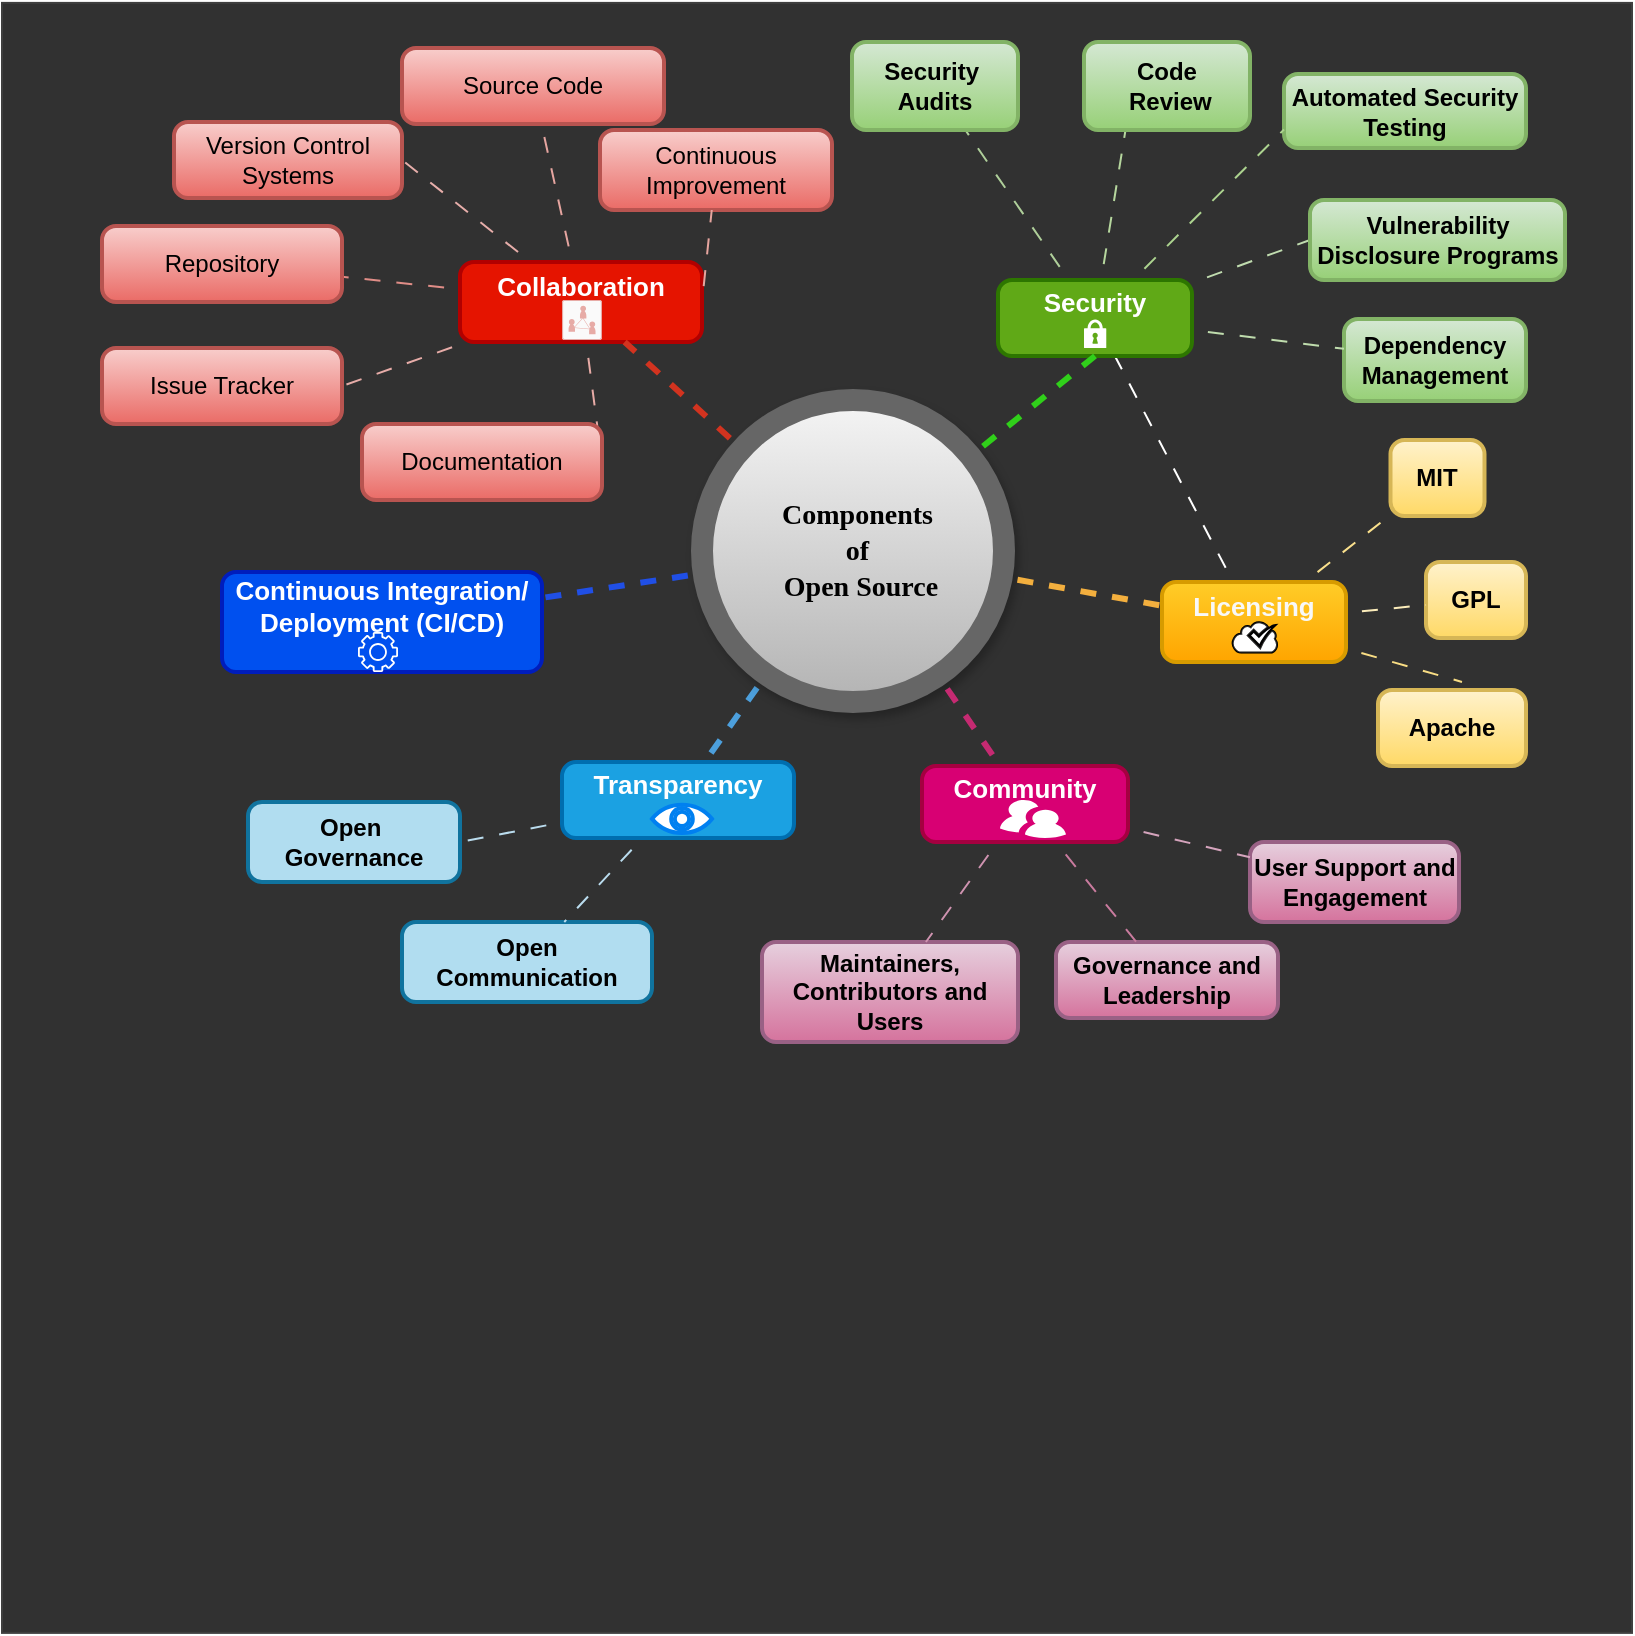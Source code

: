 <mxfile version="24.7.5">
  <diagram name="Page-1" id="rmphEHnoWBvl_5dTa9J4">
    <mxGraphModel dx="954" dy="643" grid="1" gridSize="10" guides="1" tooltips="1" connect="1" arrows="1" fold="1" page="1" pageScale="1" pageWidth="850" pageHeight="1100" math="0" shadow="0">
      <root>
        <mxCell id="0" />
        <mxCell id="1" parent="0" />
        <mxCell id="TN7xql7lLdcz_LLdnoFs-109" value="" style="whiteSpace=wrap;html=1;aspect=fixed;fontFamily=Helvetica;fontSize=11;fontColor=default;labelBackgroundColor=default;strokeColor=#3f3f3f;fillColor=#313131;fontStyle=1" vertex="1" parent="1">
          <mxGeometry x="10" y="30.45" width="815" height="815" as="geometry" />
        </mxCell>
        <mxCell id="TN7xql7lLdcz_LLdnoFs-100" value="" style="edgeStyle=none;shape=connector;rounded=1;orthogonalLoop=1;jettySize=auto;html=1;strokeColor=#204fe6;align=center;verticalAlign=middle;fontFamily=Helvetica;fontSize=11;fontColor=default;labelBackgroundColor=default;endArrow=none;flowAnimation=1;strokeWidth=3;" edge="1" parent="1" source="2" target="TN7xql7lLdcz_LLdnoFs-98">
          <mxGeometry relative="1" as="geometry" />
        </mxCell>
        <mxCell id="TN7xql7lLdcz_LLdnoFs-112" style="edgeStyle=none;shape=connector;rounded=1;orthogonalLoop=1;jettySize=auto;html=1;strokeColor=#4c9fdc;align=center;verticalAlign=middle;fontFamily=Helvetica;fontSize=11;fontColor=default;labelBackgroundColor=default;endArrow=none;flowAnimation=1;strokeWidth=3;" edge="1" parent="1" source="2" target="11">
          <mxGeometry relative="1" as="geometry" />
        </mxCell>
        <mxCell id="2" value="&lt;font face=&quot;Verdana&quot;&gt;Components&amp;nbsp;&lt;br&gt;of&amp;nbsp;&lt;br&gt;&lt;/font&gt;&lt;div&gt;&lt;font face=&quot;Verdana&quot;&gt;Open Source&lt;/font&gt;&lt;/div&gt;&lt;div&gt;&lt;font face=&quot;Verdana&quot;&gt;&lt;br&gt;&lt;/font&gt;&lt;/div&gt;" style="ellipse;aspect=fixed;strokeWidth=11;whiteSpace=wrap;fontStyle=1;fillColor=#f5f5f5;shadow=1;strokeColor=#666666;gradientColor=#b3b3b3;fontSize=14;labelBorderColor=none;html=1;portConstraintRotation=0;movableLabel=1;cloneable=0;" parent="1" vertex="1">
          <mxGeometry x="360" y="229" width="151" height="151" as="geometry">
            <mxPoint x="4" y="8" as="offset" />
          </mxGeometry>
        </mxCell>
        <mxCell id="TN7xql7lLdcz_LLdnoFs-62" style="edgeStyle=none;shape=connector;rounded=1;orthogonalLoop=1;jettySize=auto;html=1;strokeColor=#f9dd84;align=center;verticalAlign=middle;fontFamily=Helvetica;fontSize=11;fontColor=default;labelBackgroundColor=default;endArrow=none;flowAnimation=1;" edge="1" parent="1" source="3">
          <mxGeometry relative="1" as="geometry">
            <mxPoint x="740" y="370" as="targetPoint" />
          </mxGeometry>
        </mxCell>
        <mxCell id="TN7xql7lLdcz_LLdnoFs-118" value="" style="edgeStyle=none;shape=connector;rounded=1;orthogonalLoop=1;jettySize=auto;html=1;strokeColor=#FFFFFF;align=center;verticalAlign=middle;fontFamily=Helvetica;fontSize=11;fontColor=default;labelBackgroundColor=default;endArrow=none;flowAnimation=1;" edge="1" parent="1" source="3" target="18">
          <mxGeometry relative="1" as="geometry" />
        </mxCell>
        <mxCell id="3" value="Licensing&#xa;" style="rounded=1;absoluteArcSize=1;arcSize=14;whiteSpace=wrap;strokeWidth=2;fillColor=#ffcd28;strokeColor=#d79b00;labelBorderColor=none;gradientColor=#ffa500;fontColor=#f8f8f8;fontStyle=1;fontSize=13;" parent="1" vertex="1">
          <mxGeometry x="590" y="320" width="92" height="40" as="geometry" />
        </mxCell>
        <mxCell id="4" value="GPL" style="rounded=1;absoluteArcSize=1;arcSize=14;whiteSpace=wrap;strokeWidth=2;fillColor=#fff2cc;strokeColor=#d6b656;gradientColor=#ffd966;fontStyle=1" parent="1" vertex="1">
          <mxGeometry x="722" y="310" width="50" height="38" as="geometry" />
        </mxCell>
        <mxCell id="5" value="MIT" style="rounded=1;absoluteArcSize=1;arcSize=14;whiteSpace=wrap;strokeWidth=2;fillColor=#fff2cc;strokeColor=#d6b656;gradientColor=#ffd966;fontStyle=1" parent="1" vertex="1">
          <mxGeometry x="704.25" y="249" width="47" height="38" as="geometry" />
        </mxCell>
        <mxCell id="6" value="Apache" style="rounded=1;absoluteArcSize=1;arcSize=14;whiteSpace=wrap;strokeWidth=2;fillColor=#fff2cc;gradientColor=#ffd966;strokeColor=#d6b656;fontStyle=1" parent="1" vertex="1">
          <mxGeometry x="698" y="374" width="74" height="38" as="geometry" />
        </mxCell>
        <mxCell id="7" value="Community&#xa;" style="rounded=1;absoluteArcSize=1;arcSize=14;whiteSpace=wrap;strokeWidth=2;fillColor=#d80073;fontColor=#ffffff;strokeColor=#A50040;fontStyle=1;fontSize=13;" parent="1" vertex="1">
          <mxGeometry x="470" y="412" width="103" height="38" as="geometry" />
        </mxCell>
        <mxCell id="8" value="Governance and Leadership" style="rounded=1;absoluteArcSize=1;arcSize=14;whiteSpace=wrap;strokeWidth=2;fillColor=#e6d0de;gradientColor=#d5739d;strokeColor=#996185;fontStyle=1" parent="1" vertex="1">
          <mxGeometry x="537" y="500" width="111" height="38" as="geometry" />
        </mxCell>
        <mxCell id="9" value="User Support and Engagement" style="rounded=1;absoluteArcSize=1;arcSize=14;whiteSpace=wrap;strokeWidth=2;fillColor=#e6d0de;gradientColor=#d5739d;strokeColor=#996185;fontStyle=1" parent="1" vertex="1">
          <mxGeometry x="634" y="450" width="104.5" height="40" as="geometry" />
        </mxCell>
        <mxCell id="10" value="Maintainers, Contributors and &#xa;Users" style="rounded=1;absoluteArcSize=1;arcSize=14;whiteSpace=wrap;strokeWidth=2;fillColor=#e6d0de;strokeColor=#996185;gradientColor=#d5739d;fontStyle=1" parent="1" vertex="1">
          <mxGeometry x="390" y="500" width="128" height="50" as="geometry" />
        </mxCell>
        <mxCell id="11" value="Transparency&#xa;" style="rounded=1;absoluteArcSize=1;arcSize=14;whiteSpace=wrap;strokeWidth=2;fillColor=#1ba1e2;fontColor=#ffffff;strokeColor=#006EAF;fontStyle=1;fontSize=13;" parent="1" vertex="1">
          <mxGeometry x="290" y="410" width="116" height="38" as="geometry" />
        </mxCell>
        <mxCell id="12" value="Open Communication" style="rounded=1;absoluteArcSize=1;arcSize=14;whiteSpace=wrap;strokeWidth=2;fillColor=#b1ddf0;strokeColor=#10739e;fontStyle=1" parent="1" vertex="1">
          <mxGeometry x="210" y="490" width="125" height="40" as="geometry" />
        </mxCell>
        <mxCell id="13" value="Open &#xa;Governance" style="rounded=1;absoluteArcSize=1;arcSize=14;whiteSpace=wrap;strokeWidth=2;fillColor=#b1ddf0;strokeColor=#10739e;fontStyle=1" parent="1" vertex="1">
          <mxGeometry x="133" y="430" width="106" height="40" as="geometry" />
        </mxCell>
        <mxCell id="TN7xql7lLdcz_LLdnoFs-85" value="" style="edgeStyle=none;shape=connector;rounded=1;orthogonalLoop=1;jettySize=auto;html=1;strokeColor=#e08d87;align=center;verticalAlign=middle;fontFamily=Helvetica;fontSize=11;fontColor=default;labelBackgroundColor=default;endArrow=none;flowAnimation=1;" edge="1" parent="1" source="14" target="17">
          <mxGeometry relative="1" as="geometry" />
        </mxCell>
        <mxCell id="TN7xql7lLdcz_LLdnoFs-86" style="edgeStyle=none;shape=connector;rounded=1;orthogonalLoop=1;jettySize=auto;html=1;entryX=1;entryY=0.5;entryDx=0;entryDy=0;strokeColor=#e7aeaa;align=center;verticalAlign=middle;fontFamily=Helvetica;fontSize=11;fontColor=default;labelBackgroundColor=default;endArrow=none;flowAnimation=1;" edge="1" parent="1" source="14" target="15">
          <mxGeometry relative="1" as="geometry" />
        </mxCell>
        <mxCell id="TN7xql7lLdcz_LLdnoFs-104" style="edgeStyle=none;shape=connector;rounded=1;orthogonalLoop=1;jettySize=auto;html=1;entryX=1;entryY=0.5;entryDx=0;entryDy=0;strokeColor=#e7aca8;align=center;verticalAlign=middle;fontFamily=Helvetica;fontSize=11;fontColor=default;labelBackgroundColor=default;endArrow=none;flowAnimation=1;" edge="1" parent="1" source="14" target="TN7xql7lLdcz_LLdnoFs-103">
          <mxGeometry relative="1" as="geometry" />
        </mxCell>
        <mxCell id="TN7xql7lLdcz_LLdnoFs-105" style="edgeStyle=none;shape=connector;rounded=1;orthogonalLoop=1;jettySize=auto;html=1;strokeColor=#e7aba6;align=center;verticalAlign=middle;fontFamily=Helvetica;fontSize=11;fontColor=default;labelBackgroundColor=default;endArrow=none;flowAnimation=1;entryX=1;entryY=0.5;entryDx=0;entryDy=0;" edge="1" parent="1" source="14" target="TN7xql7lLdcz_LLdnoFs-106">
          <mxGeometry relative="1" as="geometry">
            <mxPoint x="100" y="320" as="targetPoint" />
          </mxGeometry>
        </mxCell>
        <mxCell id="14" value="Collaboration&#xa;" style="rounded=1;absoluteArcSize=1;arcSize=14;whiteSpace=wrap;strokeWidth=2;fillColor=#e51400;fontColor=#ffffff;strokeColor=#B20000;fontStyle=1;fontSize=13;" parent="1" vertex="1">
          <mxGeometry x="239" y="160" width="121" height="40" as="geometry" />
        </mxCell>
        <mxCell id="TN7xql7lLdcz_LLdnoFs-107" style="edgeStyle=none;shape=connector;rounded=1;orthogonalLoop=1;jettySize=auto;html=1;exitX=0.75;exitY=0;exitDx=0;exitDy=0;strokeColor=default;align=center;verticalAlign=middle;fontFamily=Helvetica;fontSize=11;fontColor=default;labelBackgroundColor=default;endArrow=none;flowAnimation=1;" edge="1" parent="1" source="15">
          <mxGeometry relative="1" as="geometry">
            <mxPoint x="127" y="120" as="targetPoint" />
          </mxGeometry>
        </mxCell>
        <mxCell id="15" value="Version Control Systems" style="rounded=1;absoluteArcSize=1;arcSize=14;whiteSpace=wrap;strokeWidth=2;fillColor=#f8cecc;strokeColor=#b85450;gradientColor=#ea6b66;" parent="1" vertex="1">
          <mxGeometry x="96" y="90" width="114" height="38" as="geometry" />
        </mxCell>
        <mxCell id="16" value="Source Code" style="rounded=1;absoluteArcSize=1;arcSize=14;whiteSpace=wrap;strokeWidth=2;fillColor=#f8cecc;strokeColor=#b85450;gradientColor=#ea6b66;" parent="1" vertex="1">
          <mxGeometry x="210" y="53" width="131" height="38" as="geometry" />
        </mxCell>
        <mxCell id="17" value="Repository" style="rounded=1;absoluteArcSize=1;arcSize=14;whiteSpace=wrap;strokeWidth=2;fillColor=#f8cecc;strokeColor=#b85450;gradientColor=#ea6b66;" parent="1" vertex="1">
          <mxGeometry x="60" y="142" width="120" height="38" as="geometry" />
        </mxCell>
        <mxCell id="TN7xql7lLdcz_LLdnoFs-55" value="" style="edgeStyle=none;shape=connector;rounded=1;orthogonalLoop=1;jettySize=auto;html=1;strokeColor=#afcf9a;align=center;verticalAlign=middle;fontFamily=Helvetica;fontSize=11;fontColor=default;labelBackgroundColor=default;endArrow=none;flowAnimation=1;" edge="1" parent="1" source="18" target="TN7xql7lLdcz_LLdnoFs-40">
          <mxGeometry relative="1" as="geometry" />
        </mxCell>
        <mxCell id="TN7xql7lLdcz_LLdnoFs-56" style="edgeStyle=none;shape=connector;rounded=1;orthogonalLoop=1;jettySize=auto;html=1;entryX=0.25;entryY=1;entryDx=0;entryDy=0;strokeColor=#b6d79e;align=center;verticalAlign=middle;fontFamily=Helvetica;fontSize=11;fontColor=default;labelBackgroundColor=default;endArrow=none;flowAnimation=1;" edge="1" parent="1" source="18" target="TN7xql7lLdcz_LLdnoFs-47">
          <mxGeometry relative="1" as="geometry" />
        </mxCell>
        <mxCell id="TN7xql7lLdcz_LLdnoFs-59" style="edgeStyle=none;shape=connector;rounded=1;orthogonalLoop=1;jettySize=auto;html=1;entryX=0;entryY=0.5;entryDx=0;entryDy=0;strokeColor=#c0dcaf;align=center;verticalAlign=middle;fontFamily=Helvetica;fontSize=11;fontColor=default;labelBackgroundColor=default;endArrow=none;flowAnimation=1;" edge="1" parent="1" source="18" target="TN7xql7lLdcz_LLdnoFs-58">
          <mxGeometry relative="1" as="geometry" />
        </mxCell>
        <mxCell id="18" value="Security&#xa;" style="rounded=1;absoluteArcSize=1;arcSize=14;whiteSpace=wrap;strokeWidth=2;fontStyle=1;fillColor=#60a917;strokeColor=#2D7600;fontColor=#ffffff;fontSize=13;" parent="1" vertex="1">
          <mxGeometry x="508" y="169" width="97" height="38" as="geometry" />
        </mxCell>
        <mxCell id="19" value="Continuous Improvement" style="rounded=1;absoluteArcSize=1;arcSize=14;whiteSpace=wrap;strokeWidth=2;fillColor=#f8cecc;strokeColor=#b85450;gradientColor=#ea6b66;" parent="1" vertex="1">
          <mxGeometry x="309" y="94" width="116" height="40" as="geometry" />
        </mxCell>
        <mxCell id="20" value="Dependency Management" style="rounded=1;absoluteArcSize=1;arcSize=14;whiteSpace=wrap;strokeWidth=2;fillColor=#d5e8d4;strokeColor=#82b366;gradientColor=#97d077;fontStyle=1" parent="1" vertex="1">
          <mxGeometry x="681" y="188.5" width="91" height="41" as="geometry" />
        </mxCell>
        <mxCell id="21" style="endArrow=none;flowAnimation=1;rounded=1;align=center;verticalAlign=middle;fontFamily=Helvetica;fontSize=11;fontColor=default;labelBackgroundColor=default;strokeColor=#f3af3e;strokeWidth=3;" parent="1" source="2" target="3" edge="1">
          <mxGeometry relative="1" as="geometry" />
        </mxCell>
        <mxCell id="22" style="endArrow=none;flowAnimation=1;fontStyle=1;strokeColor=#c62a72;strokeWidth=3;" parent="1" source="2" edge="1">
          <mxGeometry relative="1" as="geometry">
            <mxPoint x="509" y="412" as="targetPoint" />
          </mxGeometry>
        </mxCell>
        <mxCell id="24" style="endArrow=none;flowAnimation=1;strokeColor=#d2331f;strokeWidth=3;" parent="1" source="2" target="14" edge="1">
          <mxGeometry relative="1" as="geometry" />
        </mxCell>
        <mxCell id="25" style="endArrow=none;rounded=1;strokeColor=#30d01a;align=center;verticalAlign=middle;fontFamily=Helvetica;fontSize=11;fontColor=default;labelBackgroundColor=default;flowAnimation=1;entryX=0.5;entryY=1;entryDx=0;entryDy=0;strokeWidth=3;" parent="1" source="2" target="18" edge="1">
          <mxGeometry relative="1" as="geometry" />
        </mxCell>
        <mxCell id="26" style="endArrow=none;rounded=1;strokeColor=#fcedbb;align=center;verticalAlign=middle;fontFamily=Helvetica;fontSize=11;fontColor=default;labelBackgroundColor=default;flowAnimation=1;" parent="1" source="3" target="4" edge="1">
          <mxGeometry relative="1" as="geometry" />
        </mxCell>
        <mxCell id="27" style="endArrow=none;rounded=1;strokeColor=#fae08c;align=center;verticalAlign=middle;fontFamily=Helvetica;fontSize=11;fontColor=default;labelBackgroundColor=default;flowAnimation=1;" parent="1" source="3" target="5" edge="1">
          <mxGeometry relative="1" as="geometry" />
        </mxCell>
        <mxCell id="29" style="endArrow=none;flowAnimation=1;strokeColor=#c97b9e;" parent="1" source="7" target="8" edge="1">
          <mxGeometry relative="1" as="geometry" />
        </mxCell>
        <mxCell id="30" style="endArrow=none;flowAnimation=1;strokeColor=#d5a4bd;" parent="1" source="7" target="9" edge="1">
          <mxGeometry relative="1" as="geometry" />
        </mxCell>
        <mxCell id="31" style="endArrow=none;flowAnimation=1;strokeColor=#cf93b0;" parent="1" source="7" target="10" edge="1">
          <mxGeometry relative="1" as="geometry" />
        </mxCell>
        <mxCell id="32" style="endArrow=none;rounded=1;strokeColor=#badcee;align=center;verticalAlign=middle;fontFamily=Helvetica;fontSize=11;fontColor=default;labelBackgroundColor=default;flowAnimation=1;" parent="1" source="11" target="12" edge="1">
          <mxGeometry relative="1" as="geometry" />
        </mxCell>
        <mxCell id="33" style="endArrow=none;rounded=1;strokeColor=#badcee;align=center;verticalAlign=middle;fontFamily=Helvetica;fontSize=11;fontColor=default;labelBackgroundColor=default;flowAnimation=1;entryX=1;entryY=0.5;entryDx=0;entryDy=0;" parent="1" source="11" target="13" edge="1">
          <mxGeometry relative="1" as="geometry">
            <mxPoint x="174" y="411.963" as="targetPoint" />
          </mxGeometry>
        </mxCell>
        <mxCell id="35" style="endArrow=none;rounded=1;strokeColor=#e6a5a0;align=center;verticalAlign=middle;fontFamily=Helvetica;fontSize=11;fontColor=default;labelBackgroundColor=default;flowAnimation=1;" parent="1" source="14" target="16" edge="1">
          <mxGeometry relative="1" as="geometry" />
        </mxCell>
        <mxCell id="37" style="endArrow=none;exitX=1;exitY=0.5;exitDx=0;exitDy=0;rounded=1;strokeColor=#e6a59f;align=center;verticalAlign=middle;fontFamily=Helvetica;fontSize=11;fontColor=default;labelBackgroundColor=default;flowAnimation=1;" parent="1" source="14" target="19" edge="1">
          <mxGeometry relative="1" as="geometry" />
        </mxCell>
        <mxCell id="38" style="endArrow=none;rounded=1;strokeColor=#bfdcad;align=center;verticalAlign=middle;fontFamily=Helvetica;fontSize=11;fontColor=default;labelBackgroundColor=default;flowAnimation=1;" parent="1" source="18" target="20" edge="1">
          <mxGeometry relative="1" as="geometry" />
        </mxCell>
        <mxCell id="TN7xql7lLdcz_LLdnoFs-40" value="Security &#xa;Audits" style="rounded=1;absoluteArcSize=1;arcSize=14;whiteSpace=wrap;strokeWidth=2;fillColor=#d5e8d4;strokeColor=#82b366;gradientColor=#97d077;fontStyle=1" vertex="1" parent="1">
          <mxGeometry x="435" y="50" width="83" height="44" as="geometry" />
        </mxCell>
        <mxCell id="TN7xql7lLdcz_LLdnoFs-47" value="Code&#xa; Review" style="rounded=1;absoluteArcSize=1;arcSize=14;whiteSpace=wrap;strokeWidth=2;fillColor=#d5e8d4;strokeColor=#82b366;gradientColor=#97d077;fontStyle=1" vertex="1" parent="1">
          <mxGeometry x="551" y="50" width="83" height="44" as="geometry" />
        </mxCell>
        <mxCell id="TN7xql7lLdcz_LLdnoFs-58" value="Vulnerability Disclosure Programs" style="rounded=1;absoluteArcSize=1;arcSize=14;whiteSpace=wrap;strokeWidth=2;fillColor=#d5e8d4;strokeColor=#82b366;gradientColor=#97d077;fontStyle=1" vertex="1" parent="1">
          <mxGeometry x="664" y="129" width="127.5" height="40" as="geometry" />
        </mxCell>
        <mxCell id="TN7xql7lLdcz_LLdnoFs-60" value="Automated Security Testing" style="rounded=1;absoluteArcSize=1;arcSize=14;whiteSpace=wrap;strokeWidth=2;fillColor=#d5e8d4;strokeColor=#82b366;gradientColor=#97d077;fontStyle=1" vertex="1" parent="1">
          <mxGeometry x="651" y="66" width="121" height="37" as="geometry" />
        </mxCell>
        <mxCell id="TN7xql7lLdcz_LLdnoFs-65" value="" style="sketch=0;html=1;aspect=fixed;strokeColor=none;shadow=0;fillColor=#FFFFFF;verticalAlign=top;labelPosition=center;verticalLabelPosition=bottom;shape=mxgraph.gcp2.lock;fontFamily=Helvetica;fontSize=11;fontColor=default;labelBackgroundColor=default;" vertex="1" parent="1">
          <mxGeometry x="551" y="188.72" width="11.14" height="14.28" as="geometry" />
        </mxCell>
        <mxCell id="TN7xql7lLdcz_LLdnoFs-79" value="" style="sketch=0;html=1;aspect=fixed;shadow=0;verticalAlign=top;labelPosition=center;verticalLabelPosition=bottom;shape=mxgraph.gcp2.cloud_checkmark;fontFamily=Helvetica;fontSize=11;labelBackgroundColor=default;" vertex="1" parent="1">
          <mxGeometry x="625" y="339.9" width="23" height="15.41" as="geometry" />
        </mxCell>
        <mxCell id="TN7xql7lLdcz_LLdnoFs-80" value="" style="verticalLabelPosition=bottom;sketch=0;html=1;fillColor=#FFFFFF;strokeColor=none;verticalAlign=top;pointerEvents=1;align=center;shape=mxgraph.cisco_safe.people_places_things_icons.icon9;fontFamily=Helvetica;fontSize=11;fontColor=default;labelBackgroundColor=default;" vertex="1" parent="1">
          <mxGeometry x="509" y="429" width="33" height="19" as="geometry" />
        </mxCell>
        <mxCell id="TN7xql7lLdcz_LLdnoFs-81" value="" style="html=1;verticalLabelPosition=bottom;align=center;labelBackgroundColor=#ffffff;verticalAlign=top;strokeWidth=2;strokeColor=#0080F0;shadow=0;dashed=0;shape=mxgraph.ios7.icons.eye;fontFamily=Helvetica;fontSize=11;fontColor=default;" vertex="1" parent="1">
          <mxGeometry x="335" y="431.4" width="30" height="14.1" as="geometry" />
        </mxCell>
        <mxCell id="TN7xql7lLdcz_LLdnoFs-98" value="Continuous Integration/ Deployment (CI/CD)&#xa;" style="rounded=1;absoluteArcSize=1;arcSize=14;whiteSpace=wrap;strokeWidth=2;fillColor=#0050ef;fontColor=#ffffff;strokeColor=#001DBC;fontSize=13;fontStyle=1" vertex="1" parent="1">
          <mxGeometry x="120" y="315" width="160" height="50" as="geometry" />
        </mxCell>
        <mxCell id="TN7xql7lLdcz_LLdnoFs-102" value="" style="sketch=0;points=[[0.015,0.015,0],[0.985,0.015,0],[0.985,0.985,0],[0.015,0.985,0],[0.25,0,0],[0.5,0,0],[0.75,0,0],[1,0.25,0],[1,0.5,0],[1,0.75,0],[0.75,1,0],[0.5,1,0],[0.25,1,0],[0,0.75,0],[0,0.5,0],[0,0.25,0]];verticalLabelPosition=bottom;html=1;verticalAlign=top;aspect=fixed;align=center;pointerEvents=1;shape=mxgraph.cisco19.rect;prIcon=multipoint_meeting_server;fillColor=#FAFAFA;strokeColor=#e7aba6;fontFamily=Helvetica;fontSize=11;fontColor=default;labelBackgroundColor=default;" vertex="1" parent="1">
          <mxGeometry x="290" y="179" width="20" height="20" as="geometry" />
        </mxCell>
        <mxCell id="TN7xql7lLdcz_LLdnoFs-103" value="Issue Tracker" style="rounded=1;absoluteArcSize=1;arcSize=14;whiteSpace=wrap;strokeWidth=2;fillColor=#f8cecc;strokeColor=#b85450;gradientColor=#ea6b66;" vertex="1" parent="1">
          <mxGeometry x="60" y="203" width="120" height="38" as="geometry" />
        </mxCell>
        <mxCell id="TN7xql7lLdcz_LLdnoFs-106" value="Documentation" style="rounded=1;absoluteArcSize=1;arcSize=14;whiteSpace=wrap;strokeWidth=2;fillColor=#f8cecc;strokeColor=#b85450;gradientColor=#ea6b66;" vertex="1" parent="1">
          <mxGeometry x="190" y="241" width="120" height="38" as="geometry" />
        </mxCell>
        <mxCell id="TN7xql7lLdcz_LLdnoFs-108" style="edgeStyle=none;shape=connector;rounded=1;orthogonalLoop=1;jettySize=auto;html=1;entryX=0;entryY=0.75;entryDx=0;entryDy=0;strokeColor=#acd38f;align=center;verticalAlign=middle;fontFamily=Helvetica;fontSize=11;fontColor=default;labelBackgroundColor=default;endArrow=none;flowAnimation=1;" edge="1" parent="1" source="18" target="TN7xql7lLdcz_LLdnoFs-60">
          <mxGeometry relative="1" as="geometry" />
        </mxCell>
        <mxCell id="TN7xql7lLdcz_LLdnoFs-110" style="edgeStyle=none;shape=connector;rounded=1;orthogonalLoop=1;jettySize=auto;html=1;exitX=1;exitY=1;exitDx=0;exitDy=0;strokeColor=#FFFFFF;align=center;verticalAlign=middle;fontFamily=Helvetica;fontSize=11;fontColor=default;labelBackgroundColor=default;endArrow=none;flowAnimation=1;" edge="1" parent="1" source="2" target="2">
          <mxGeometry relative="1" as="geometry" />
        </mxCell>
        <mxCell id="TN7xql7lLdcz_LLdnoFs-117" value="" style="sketch=0;outlineConnect=0;fontColor=#232F3E;gradientColor=none;fillColor=#FFFFFF;strokeColor=none;dashed=0;verticalLabelPosition=bottom;verticalAlign=top;align=center;html=1;fontSize=12;fontStyle=0;aspect=fixed;pointerEvents=1;shape=mxgraph.aws4.gear;fontFamily=Helvetica;labelBackgroundColor=default;" vertex="1" parent="1">
          <mxGeometry x="188" y="345" width="20" height="20" as="geometry" />
        </mxCell>
      </root>
    </mxGraphModel>
  </diagram>
</mxfile>
